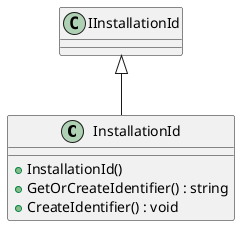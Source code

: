 @startuml
class InstallationId {
    + InstallationId()
    + GetOrCreateIdentifier() : string
    + CreateIdentifier() : void
}
IInstallationId <|-- InstallationId
@enduml
